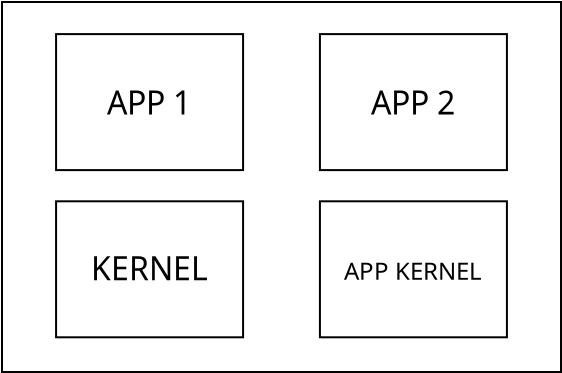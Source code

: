 <?xml version="1.0" encoding="UTF-8"?>
<dia:diagram xmlns:dia="http://www.lysator.liu.se/~alla/dia/">
  <dia:layer name="Background" visible="true">
    <dia:object type="Standard - Box" version="0" id="O0">
      <dia:attribute name="obj_pos">
        <dia:point val="15.4,5.6"/>
      </dia:attribute>
      <dia:attribute name="obj_bb">
        <dia:rectangle val="15.35,5.55;43.4,24.15"/>
      </dia:attribute>
      <dia:attribute name="elem_corner">
        <dia:point val="15.4,5.6"/>
      </dia:attribute>
      <dia:attribute name="elem_width">
        <dia:real val="27.95"/>
      </dia:attribute>
      <dia:attribute name="elem_height">
        <dia:real val="18.5"/>
      </dia:attribute>
      <dia:attribute name="show_background">
        <dia:boolean val="true"/>
      </dia:attribute>
    </dia:object>
    <dia:group>
      <dia:group>
        <dia:object type="Standard - Box" version="0" id="O1">
          <dia:attribute name="obj_pos">
            <dia:point val="18.104,15.565"/>
          </dia:attribute>
          <dia:attribute name="obj_bb">
            <dia:rectangle val="18.054,15.515;27.504,22.415"/>
          </dia:attribute>
          <dia:attribute name="elem_corner">
            <dia:point val="18.104,15.565"/>
          </dia:attribute>
          <dia:attribute name="elem_width">
            <dia:real val="9.35"/>
          </dia:attribute>
          <dia:attribute name="elem_height">
            <dia:real val="6.8"/>
          </dia:attribute>
          <dia:attribute name="show_background">
            <dia:boolean val="true"/>
          </dia:attribute>
        </dia:object>
        <dia:object type="Standard - Text" version="0" id="O2">
          <dia:attribute name="obj_pos">
            <dia:point val="22.755,19.515"/>
          </dia:attribute>
          <dia:attribute name="obj_bb">
            <dia:rectangle val="19.88,18.015;25.63,20.415"/>
          </dia:attribute>
          <dia:attribute name="text">
            <dia:composite type="text">
              <dia:attribute name="string">
                <dia:string>#KERNEL#</dia:string>
              </dia:attribute>
              <dia:attribute name="font">
                <dia:font family="sans" style="0" name="Helvetica"/>
              </dia:attribute>
              <dia:attribute name="height">
                <dia:real val="2"/>
              </dia:attribute>
              <dia:attribute name="pos">
                <dia:point val="22.755,19.515"/>
              </dia:attribute>
              <dia:attribute name="color">
                <dia:color val="#000000"/>
              </dia:attribute>
              <dia:attribute name="alignment">
                <dia:enum val="1"/>
              </dia:attribute>
            </dia:composite>
          </dia:attribute>
        </dia:object>
      </dia:group>
      <dia:group>
        <dia:object type="Standard - Box" version="0" id="O3">
          <dia:attribute name="obj_pos">
            <dia:point val="18.104,7.205"/>
          </dia:attribute>
          <dia:attribute name="obj_bb">
            <dia:rectangle val="18.054,7.155;27.504,14.055"/>
          </dia:attribute>
          <dia:attribute name="elem_corner">
            <dia:point val="18.104,7.205"/>
          </dia:attribute>
          <dia:attribute name="elem_width">
            <dia:real val="9.35"/>
          </dia:attribute>
          <dia:attribute name="elem_height">
            <dia:real val="6.8"/>
          </dia:attribute>
          <dia:attribute name="show_background">
            <dia:boolean val="true"/>
          </dia:attribute>
        </dia:object>
        <dia:object type="Standard - Text" version="0" id="O4">
          <dia:attribute name="obj_pos">
            <dia:point val="22.755,11.225"/>
          </dia:attribute>
          <dia:attribute name="obj_bb">
            <dia:rectangle val="20.73,9.725;24.78,12.125"/>
          </dia:attribute>
          <dia:attribute name="text">
            <dia:composite type="text">
              <dia:attribute name="string">
                <dia:string>#APP 1#</dia:string>
              </dia:attribute>
              <dia:attribute name="font">
                <dia:font family="sans" style="0" name="Helvetica"/>
              </dia:attribute>
              <dia:attribute name="height">
                <dia:real val="2"/>
              </dia:attribute>
              <dia:attribute name="pos">
                <dia:point val="22.755,11.225"/>
              </dia:attribute>
              <dia:attribute name="color">
                <dia:color val="#000000"/>
              </dia:attribute>
              <dia:attribute name="alignment">
                <dia:enum val="1"/>
              </dia:attribute>
            </dia:composite>
          </dia:attribute>
        </dia:object>
      </dia:group>
      <dia:group>
        <dia:object type="Standard - Box" version="0" id="O5">
          <dia:attribute name="obj_pos">
            <dia:point val="31.296,7.205"/>
          </dia:attribute>
          <dia:attribute name="obj_bb">
            <dia:rectangle val="31.246,7.155;40.696,14.055"/>
          </dia:attribute>
          <dia:attribute name="elem_corner">
            <dia:point val="31.296,7.205"/>
          </dia:attribute>
          <dia:attribute name="elem_width">
            <dia:real val="9.35"/>
          </dia:attribute>
          <dia:attribute name="elem_height">
            <dia:real val="6.8"/>
          </dia:attribute>
          <dia:attribute name="show_background">
            <dia:boolean val="true"/>
          </dia:attribute>
        </dia:object>
        <dia:object type="Standard - Text" version="0" id="O6">
          <dia:attribute name="obj_pos">
            <dia:point val="35.947,11.225"/>
          </dia:attribute>
          <dia:attribute name="obj_bb">
            <dia:rectangle val="33.922,9.725;37.972,12.125"/>
          </dia:attribute>
          <dia:attribute name="text">
            <dia:composite type="text">
              <dia:attribute name="string">
                <dia:string>#APP 2#</dia:string>
              </dia:attribute>
              <dia:attribute name="font">
                <dia:font family="sans" style="0" name="Helvetica"/>
              </dia:attribute>
              <dia:attribute name="height">
                <dia:real val="2"/>
              </dia:attribute>
              <dia:attribute name="pos">
                <dia:point val="35.947,11.225"/>
              </dia:attribute>
              <dia:attribute name="color">
                <dia:color val="#000000"/>
              </dia:attribute>
              <dia:attribute name="alignment">
                <dia:enum val="1"/>
              </dia:attribute>
            </dia:composite>
          </dia:attribute>
        </dia:object>
      </dia:group>
      <dia:group>
        <dia:object type="Standard - Box" version="0" id="O7">
          <dia:attribute name="obj_pos">
            <dia:point val="31.296,15.565"/>
          </dia:attribute>
          <dia:attribute name="obj_bb">
            <dia:rectangle val="31.246,15.515;40.696,22.415"/>
          </dia:attribute>
          <dia:attribute name="elem_corner">
            <dia:point val="31.296,15.565"/>
          </dia:attribute>
          <dia:attribute name="elem_width">
            <dia:real val="9.35"/>
          </dia:attribute>
          <dia:attribute name="elem_height">
            <dia:real val="6.8"/>
          </dia:attribute>
          <dia:attribute name="show_background">
            <dia:boolean val="true"/>
          </dia:attribute>
        </dia:object>
        <dia:object type="Standard - Text" version="0" id="O8">
          <dia:attribute name="obj_pos">
            <dia:point val="35.953,19.485"/>
          </dia:attribute>
          <dia:attribute name="obj_bb">
            <dia:rectangle val="32.453,18.335;39.453,20.135"/>
          </dia:attribute>
          <dia:attribute name="text">
            <dia:composite type="text">
              <dia:attribute name="string">
                <dia:string>#APP KERNEL#</dia:string>
              </dia:attribute>
              <dia:attribute name="font">
                <dia:font family="sans" style="0" name="Helvetica"/>
              </dia:attribute>
              <dia:attribute name="height">
                <dia:real val="1.5"/>
              </dia:attribute>
              <dia:attribute name="pos">
                <dia:point val="35.953,19.485"/>
              </dia:attribute>
              <dia:attribute name="color">
                <dia:color val="#000000"/>
              </dia:attribute>
              <dia:attribute name="alignment">
                <dia:enum val="1"/>
              </dia:attribute>
            </dia:composite>
          </dia:attribute>
        </dia:object>
      </dia:group>
    </dia:group>
  </dia:layer>
</dia:diagram>
